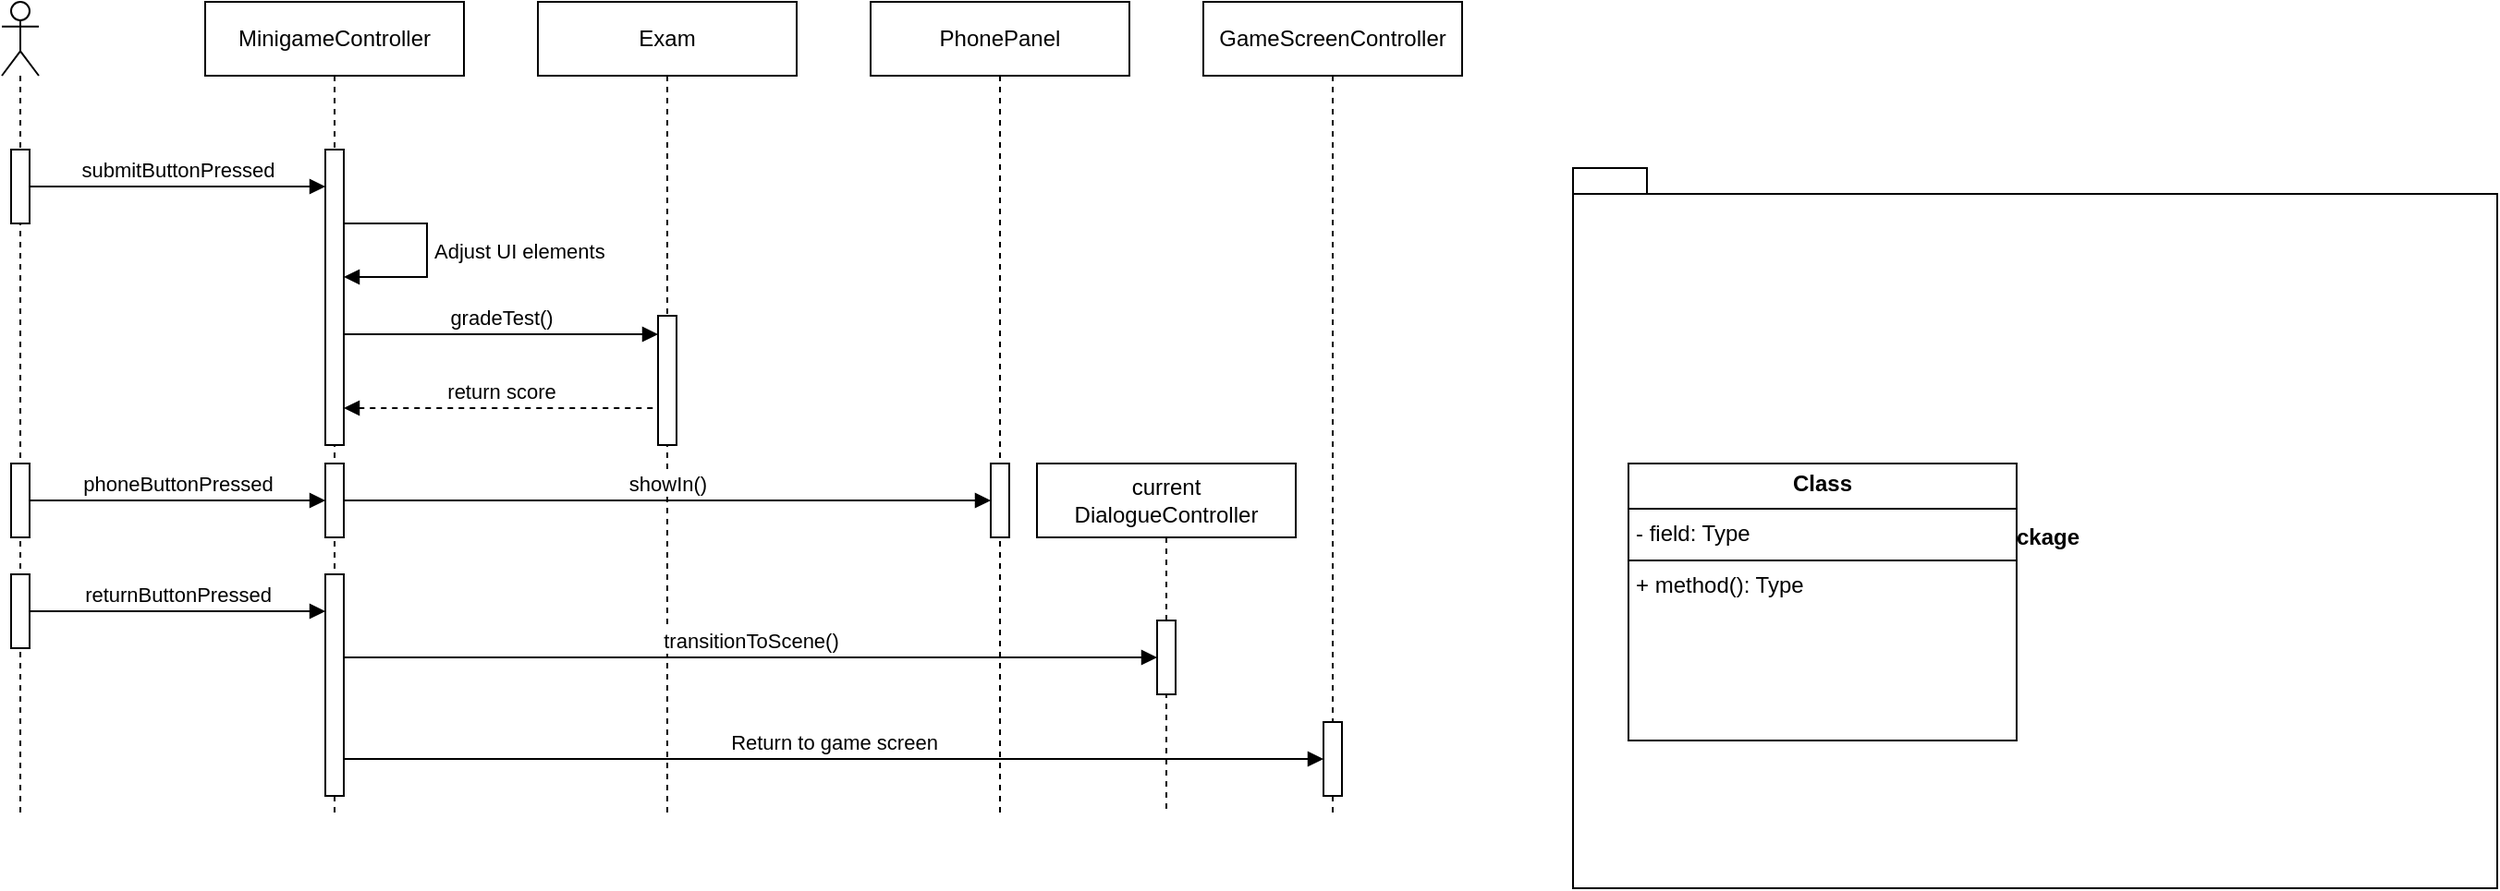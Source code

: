 <mxfile version="27.1.5">
  <diagram name="Page-1" id="orAvbQSQmHUDCHo70LKo">
    <mxGraphModel dx="1090" dy="581" grid="1" gridSize="10" guides="1" tooltips="1" connect="1" arrows="1" fold="1" page="1" pageScale="1" pageWidth="827" pageHeight="1169" math="0" shadow="0">
      <root>
        <mxCell id="0" />
        <mxCell id="1" parent="0" />
        <mxCell id="3qFaxTtZR_sUx9hn0ahr-9" value="" style="shape=umlLifeline;perimeter=lifelinePerimeter;whiteSpace=wrap;html=1;container=1;dropTarget=0;collapsible=0;recursiveResize=0;outlineConnect=0;portConstraint=eastwest;newEdgeStyle={&quot;curved&quot;:0,&quot;rounded&quot;:0};participant=umlActor;" vertex="1" parent="1">
          <mxGeometry x="130" y="120" width="20" height="440" as="geometry" />
        </mxCell>
        <mxCell id="3qFaxTtZR_sUx9hn0ahr-14" value="" style="html=1;points=[[0,0,0,0,5],[0,1,0,0,-5],[1,0,0,0,5],[1,1,0,0,-5]];perimeter=orthogonalPerimeter;outlineConnect=0;targetShapes=umlLifeline;portConstraint=eastwest;newEdgeStyle={&quot;curved&quot;:0,&quot;rounded&quot;:0};" vertex="1" parent="3qFaxTtZR_sUx9hn0ahr-9">
          <mxGeometry x="5" y="80" width="10" height="40" as="geometry" />
        </mxCell>
        <mxCell id="3qFaxTtZR_sUx9hn0ahr-176" value="" style="html=1;points=[[0,0,0,0,5],[0,1,0,0,-5],[1,0,0,0,5],[1,1,0,0,-5]];perimeter=orthogonalPerimeter;outlineConnect=0;targetShapes=umlLifeline;portConstraint=eastwest;newEdgeStyle={&quot;curved&quot;:0,&quot;rounded&quot;:0};" vertex="1" parent="3qFaxTtZR_sUx9hn0ahr-9">
          <mxGeometry x="5" y="250" width="10" height="40" as="geometry" />
        </mxCell>
        <mxCell id="3qFaxTtZR_sUx9hn0ahr-181" value="" style="html=1;points=[[0,0,0,0,5],[0,1,0,0,-5],[1,0,0,0,5],[1,1,0,0,-5]];perimeter=orthogonalPerimeter;outlineConnect=0;targetShapes=umlLifeline;portConstraint=eastwest;newEdgeStyle={&quot;curved&quot;:0,&quot;rounded&quot;:0};" vertex="1" parent="3qFaxTtZR_sUx9hn0ahr-9">
          <mxGeometry x="5" y="310" width="10" height="40" as="geometry" />
        </mxCell>
        <mxCell id="3qFaxTtZR_sUx9hn0ahr-11" value="MinigameController" style="shape=umlLifeline;perimeter=lifelinePerimeter;whiteSpace=wrap;html=1;container=1;dropTarget=0;collapsible=0;recursiveResize=0;outlineConnect=0;portConstraint=eastwest;newEdgeStyle={&quot;curved&quot;:0,&quot;rounded&quot;:0};" vertex="1" parent="1">
          <mxGeometry x="240" y="120" width="140" height="440" as="geometry" />
        </mxCell>
        <mxCell id="3qFaxTtZR_sUx9hn0ahr-41" value="" style="html=1;points=[[0,0,0,0,5],[0,1,0,0,-5],[1,0,0,0,5],[1,1,0,0,-5]];perimeter=orthogonalPerimeter;outlineConnect=0;targetShapes=umlLifeline;portConstraint=eastwest;newEdgeStyle={&quot;curved&quot;:0,&quot;rounded&quot;:0};" vertex="1" parent="3qFaxTtZR_sUx9hn0ahr-11">
          <mxGeometry x="65" y="80" width="10" height="160" as="geometry" />
        </mxCell>
        <mxCell id="3qFaxTtZR_sUx9hn0ahr-166" value="Adjust UI elements" style="html=1;align=left;spacingLeft=2;endArrow=block;rounded=0;edgeStyle=orthogonalEdgeStyle;curved=0;rounded=0;" edge="1" parent="3qFaxTtZR_sUx9hn0ahr-11">
          <mxGeometry relative="1" as="geometry">
            <mxPoint x="75" y="120" as="sourcePoint" />
            <Array as="points">
              <mxPoint x="120" y="120" />
              <mxPoint x="120" y="149" />
              <mxPoint x="75" y="149" />
            </Array>
            <mxPoint x="75" y="149" as="targetPoint" />
          </mxGeometry>
        </mxCell>
        <mxCell id="3qFaxTtZR_sUx9hn0ahr-178" value="" style="html=1;points=[[0,0,0,0,5],[0,1,0,0,-5],[1,0,0,0,5],[1,1,0,0,-5]];perimeter=orthogonalPerimeter;outlineConnect=0;targetShapes=umlLifeline;portConstraint=eastwest;newEdgeStyle={&quot;curved&quot;:0,&quot;rounded&quot;:0};" vertex="1" parent="3qFaxTtZR_sUx9hn0ahr-11">
          <mxGeometry x="65" y="250" width="10" height="40" as="geometry" />
        </mxCell>
        <mxCell id="3qFaxTtZR_sUx9hn0ahr-182" value="" style="html=1;points=[[0,0,0,0,5],[0,1,0,0,-5],[1,0,0,0,5],[1,1,0,0,-5]];perimeter=orthogonalPerimeter;outlineConnect=0;targetShapes=umlLifeline;portConstraint=eastwest;newEdgeStyle={&quot;curved&quot;:0,&quot;rounded&quot;:0};" vertex="1" parent="3qFaxTtZR_sUx9hn0ahr-11">
          <mxGeometry x="65" y="310" width="10" height="120" as="geometry" />
        </mxCell>
        <mxCell id="3qFaxTtZR_sUx9hn0ahr-12" value="Scene" style="shape=umlLifeline;perimeter=lifelinePerimeter;whiteSpace=wrap;html=1;container=1;dropTarget=0;collapsible=0;recursiveResize=0;outlineConnect=0;portConstraint=eastwest;newEdgeStyle={&quot;curved&quot;:0,&quot;rounded&quot;:0};" vertex="1" parent="1">
          <mxGeometry x="600" y="120" width="140" height="440" as="geometry" />
        </mxCell>
        <mxCell id="3qFaxTtZR_sUx9hn0ahr-13" value="Exam" style="shape=umlLifeline;perimeter=lifelinePerimeter;whiteSpace=wrap;html=1;container=1;dropTarget=0;collapsible=0;recursiveResize=0;outlineConnect=0;portConstraint=eastwest;newEdgeStyle={&quot;curved&quot;:0,&quot;rounded&quot;:0};" vertex="1" parent="1">
          <mxGeometry x="420" y="120" width="140" height="440" as="geometry" />
        </mxCell>
        <mxCell id="3qFaxTtZR_sUx9hn0ahr-170" value="" style="html=1;points=[[0,0,0,0,5],[0,1,0,0,-5],[1,0,0,0,5],[1,1,0,0,-5]];perimeter=orthogonalPerimeter;outlineConnect=0;targetShapes=umlLifeline;portConstraint=eastwest;newEdgeStyle={&quot;curved&quot;:0,&quot;rounded&quot;:0};" vertex="1" parent="3qFaxTtZR_sUx9hn0ahr-13">
          <mxGeometry x="65" y="170" width="10" height="70" as="geometry" />
        </mxCell>
        <mxCell id="3qFaxTtZR_sUx9hn0ahr-74" value="PhonePanel" style="shape=umlLifeline;perimeter=lifelinePerimeter;whiteSpace=wrap;html=1;container=1;dropTarget=0;collapsible=0;recursiveResize=0;outlineConnect=0;portConstraint=eastwest;newEdgeStyle={&quot;curved&quot;:0,&quot;rounded&quot;:0};" vertex="1" parent="1">
          <mxGeometry x="600" y="120" width="140" height="440" as="geometry" />
        </mxCell>
        <mxCell id="3qFaxTtZR_sUx9hn0ahr-175" value="" style="html=1;points=[[0,0,0,0,5],[0,1,0,0,-5],[1,0,0,0,5],[1,1,0,0,-5]];perimeter=orthogonalPerimeter;outlineConnect=0;targetShapes=umlLifeline;portConstraint=eastwest;newEdgeStyle={&quot;curved&quot;:0,&quot;rounded&quot;:0};" vertex="1" parent="3qFaxTtZR_sUx9hn0ahr-74">
          <mxGeometry x="65" y="250" width="10" height="40" as="geometry" />
        </mxCell>
        <mxCell id="3qFaxTtZR_sUx9hn0ahr-137" value="GameScreenController" style="shape=umlLifeline;perimeter=lifelinePerimeter;whiteSpace=wrap;html=1;container=1;dropTarget=0;collapsible=0;recursiveResize=0;outlineConnect=0;portConstraint=eastwest;newEdgeStyle={&quot;curved&quot;:0,&quot;rounded&quot;:0};" vertex="1" parent="1">
          <mxGeometry x="780" y="120" width="140" height="440" as="geometry" />
        </mxCell>
        <mxCell id="3qFaxTtZR_sUx9hn0ahr-188" value="" style="html=1;points=[[0,0,0,0,5],[0,1,0,0,-5],[1,0,0,0,5],[1,1,0,0,-5]];perimeter=orthogonalPerimeter;outlineConnect=0;targetShapes=umlLifeline;portConstraint=eastwest;newEdgeStyle={&quot;curved&quot;:0,&quot;rounded&quot;:0};" vertex="1" parent="3qFaxTtZR_sUx9hn0ahr-137">
          <mxGeometry x="65" y="390" width="10" height="40" as="geometry" />
        </mxCell>
        <mxCell id="3qFaxTtZR_sUx9hn0ahr-164" value="submitButtonPressed" style="html=1;verticalAlign=bottom;endArrow=block;curved=0;rounded=0;" edge="1" parent="1" source="3qFaxTtZR_sUx9hn0ahr-14" target="3qFaxTtZR_sUx9hn0ahr-41">
          <mxGeometry width="80" relative="1" as="geometry">
            <mxPoint x="160" y="220" as="sourcePoint" />
            <mxPoint x="240" y="220" as="targetPoint" />
          </mxGeometry>
        </mxCell>
        <mxCell id="3qFaxTtZR_sUx9hn0ahr-172" value="gradeTest()" style="html=1;verticalAlign=bottom;endArrow=block;curved=0;rounded=0;" edge="1" parent="1">
          <mxGeometry width="80" relative="1" as="geometry">
            <mxPoint x="315" y="300" as="sourcePoint" />
            <mxPoint x="485" y="300" as="targetPoint" />
          </mxGeometry>
        </mxCell>
        <mxCell id="3qFaxTtZR_sUx9hn0ahr-174" value="return score" style="html=1;verticalAlign=bottom;endArrow=none;curved=0;rounded=0;dashed=1;startFill=1;startArrow=block;" edge="1" parent="1">
          <mxGeometry width="80" relative="1" as="geometry">
            <mxPoint x="315" y="340" as="sourcePoint" />
            <mxPoint x="485" y="340" as="targetPoint" />
          </mxGeometry>
        </mxCell>
        <mxCell id="3qFaxTtZR_sUx9hn0ahr-179" value="phoneButtonPressed" style="html=1;verticalAlign=bottom;endArrow=block;curved=0;rounded=0;" edge="1" parent="1">
          <mxGeometry width="80" relative="1" as="geometry">
            <mxPoint x="145" y="390" as="sourcePoint" />
            <mxPoint x="305" y="390" as="targetPoint" />
          </mxGeometry>
        </mxCell>
        <mxCell id="3qFaxTtZR_sUx9hn0ahr-180" value="showIn()" style="html=1;verticalAlign=bottom;endArrow=block;curved=0;rounded=0;" edge="1" parent="1" source="3qFaxTtZR_sUx9hn0ahr-178" target="3qFaxTtZR_sUx9hn0ahr-175">
          <mxGeometry width="80" relative="1" as="geometry">
            <mxPoint x="345" y="390" as="sourcePoint" />
            <mxPoint x="505" y="390" as="targetPoint" />
          </mxGeometry>
        </mxCell>
        <mxCell id="3qFaxTtZR_sUx9hn0ahr-183" value="returnButtonPressed" style="html=1;verticalAlign=bottom;endArrow=block;curved=0;rounded=0;" edge="1" parent="1">
          <mxGeometry width="80" relative="1" as="geometry">
            <mxPoint x="145" y="450" as="sourcePoint" />
            <mxPoint x="305" y="450" as="targetPoint" />
          </mxGeometry>
        </mxCell>
        <mxCell id="3qFaxTtZR_sUx9hn0ahr-184" value="current DialogueController" style="shape=umlLifeline;perimeter=lifelinePerimeter;whiteSpace=wrap;html=1;container=1;dropTarget=0;collapsible=0;recursiveResize=0;outlineConnect=0;portConstraint=eastwest;newEdgeStyle={&quot;curved&quot;:0,&quot;rounded&quot;:0};" vertex="1" parent="1">
          <mxGeometry x="690" y="370" width="140" height="190" as="geometry" />
        </mxCell>
        <mxCell id="3qFaxTtZR_sUx9hn0ahr-185" value="" style="html=1;points=[[0,0,0,0,5],[0,1,0,0,-5],[1,0,0,0,5],[1,1,0,0,-5]];perimeter=orthogonalPerimeter;outlineConnect=0;targetShapes=umlLifeline;portConstraint=eastwest;newEdgeStyle={&quot;curved&quot;:0,&quot;rounded&quot;:0};" vertex="1" parent="3qFaxTtZR_sUx9hn0ahr-184">
          <mxGeometry x="65" y="85" width="10" height="40" as="geometry" />
        </mxCell>
        <mxCell id="3qFaxTtZR_sUx9hn0ahr-186" value="transitionToScene()" style="html=1;verticalAlign=bottom;endArrow=block;curved=0;rounded=0;" edge="1" parent="1">
          <mxGeometry width="80" relative="1" as="geometry">
            <mxPoint x="315" y="475" as="sourcePoint" />
            <mxPoint x="755" y="475" as="targetPoint" />
          </mxGeometry>
        </mxCell>
        <mxCell id="3qFaxTtZR_sUx9hn0ahr-189" value="Return to game screen" style="html=1;verticalAlign=bottom;endArrow=block;curved=0;rounded=0;" edge="1" parent="1">
          <mxGeometry width="80" relative="1" as="geometry">
            <mxPoint x="315" y="530.0" as="sourcePoint" />
            <mxPoint x="845" y="530.0" as="targetPoint" />
          </mxGeometry>
        </mxCell>
        <mxCell id="3qFaxTtZR_sUx9hn0ahr-194" value="package" style="shape=folder;fontStyle=1;spacingTop=10;tabWidth=40;tabHeight=14;tabPosition=left;html=1;whiteSpace=wrap;" vertex="1" parent="1">
          <mxGeometry x="980" y="210" width="500" height="390" as="geometry" />
        </mxCell>
        <mxCell id="3qFaxTtZR_sUx9hn0ahr-195" value="&lt;p style=&quot;margin:0px;margin-top:4px;text-align:center;&quot;&gt;&lt;b&gt;Class&lt;/b&gt;&lt;/p&gt;&lt;hr size=&quot;1&quot; style=&quot;border-style:solid;&quot;&gt;&lt;p style=&quot;margin:0px;margin-left:4px;&quot;&gt;- field: Type&lt;/p&gt;&lt;hr size=&quot;1&quot; style=&quot;border-style:solid;&quot;&gt;&lt;p style=&quot;margin:0px;margin-left:4px;&quot;&gt;+ method(): Type&lt;/p&gt;" style="verticalAlign=top;align=left;overflow=fill;html=1;whiteSpace=wrap;" vertex="1" parent="1">
          <mxGeometry x="1010" y="370" width="210" height="150" as="geometry" />
        </mxCell>
      </root>
    </mxGraphModel>
  </diagram>
</mxfile>
